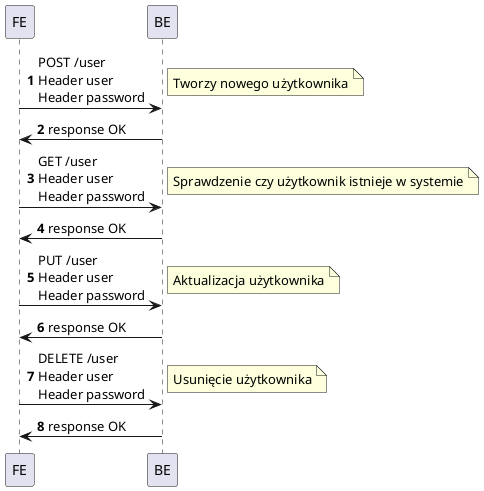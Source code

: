 @startuml
autonumber
FE -> BE: POST /user\nHeader user\nHeader password
note right
  Tworzy nowego użytkownika
end note
BE -> FE: response OK

FE -> BE: GET /user\nHeader user\nHeader password
note right
  Sprawdzenie czy użytkownik istnieje w systemie
end note
BE -> FE: response OK

FE -> BE: PUT /user\nHeader user\nHeader password
note right
  Aktualizacja użytkownika
end note
BE -> FE: response OK

FE -> BE: DELETE /user\nHeader user\nHeader password
note right
  Usunięcie użytkownika
end note
BE -> FE: response OK

@enduml
